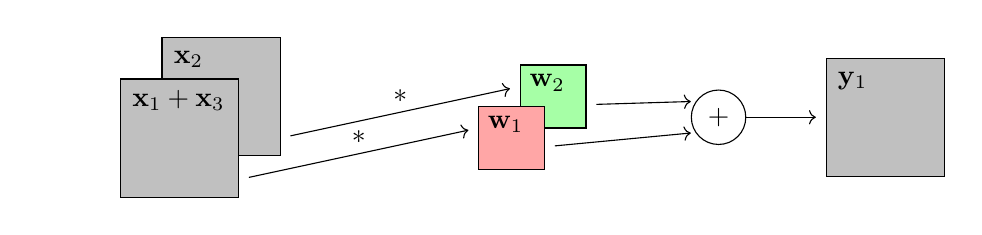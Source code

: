 \definecolor{custom_red}{RGB}{255,166,166}
\definecolor{custom_green}{RGB}{166,255,166}
\definecolor{custom_blue}{RGB}{166,166,255}
\definecolor{custom_grey}{RGB}{192,192,192}

\tikzstyle{grey} = [fill=custom_grey, opacity=1.0, text opacity=1]
\tikzstyle{red} = [fill=custom_red, opacity=1.0, text opacity=1]
\tikzstyle{blue} = [fill=custom_blue, opacity=1.0, text opacity=1]
\tikzstyle{green} = [fill=custom_green, opacity=1.0, text opacity=1]

\tikzstyle{downsampling} = [circle, minimum width=3mm, minimum height=3mm,text centered, draw=black]

\begin{tikzpicture}[scale=1.0]

  \matrix (x2) [nodes=draw,column sep=-0.2mm, row sep=-0.2mm, minimum size=15mm, yshift=7.5pt, xshift=0pt]
  {
    \node [grey, align=left, text depth=10mm, text width=12mm] {$\mathbf{x}_2$}; \\
  };

  \matrix (x1) [nodes=draw,column sep=-0.2mm, row sep=-0.2mm, minimum size=15mm, yshift=-7.5pt, xshift=-15pt]
  {
    \node [grey, align=left, text depth=10mm, text width=12mm] {$\mathbf{x}_1 + \mathbf{x}_3$}; \\
  };

  %% Filter
  \matrix (w2) [nodes=draw,column sep=-0.2mm, row sep=-0.2mm, minimum size=8mm, yshift=7.5pt, xshift=120pt]
  {
    \node [green, align=left, text depth=4mm, text width=6mm] {$\mathbf{w}_2$}; \\
  };

  \matrix (w1) [nodes=draw,column sep=-0.2mm, row sep=-0.2mm, minimum size=8mm, yshift=-7.5pt, xshift=105pt]
  {
    \node [red, align=left, text depth=4mm, text width=6mm] {$\mathbf{w}_1$}; \\
  };

  \node (plus) [downsampling, right=12mm of w2, yshift=-7.5pt] {$+$};

  \matrix (y1) [nodes=draw,column sep=-0.2mm, row sep=-0.2mm, minimum size=15mm, yshift=0pt, xshift=240pt]
  {
    \node [grey, align=left, text depth=10mm, text width=12mm] {$\mathbf{y}_1$}; \\
  };

  \draw [->] ([yshift=-5mm]x1.east) -- ([yshift=1mm]w1.west) node[above, pos=0.5] {$\ast$};
  \draw [->] ([yshift=-5mm]x2.east) -- ([yshift=1mm]w2.west) node[above, pos=0.5] {$\ast$};
  \draw [->] ([yshift=-1mm]w1.east) -- ([yshift=-2mm]plus.west);
  \draw [->] ([yshift=-1mm]w2.east) -- ([yshift=2mm]plus.west);
  \draw [->] (plus.east) -- (y1.west);

\end{tikzpicture}